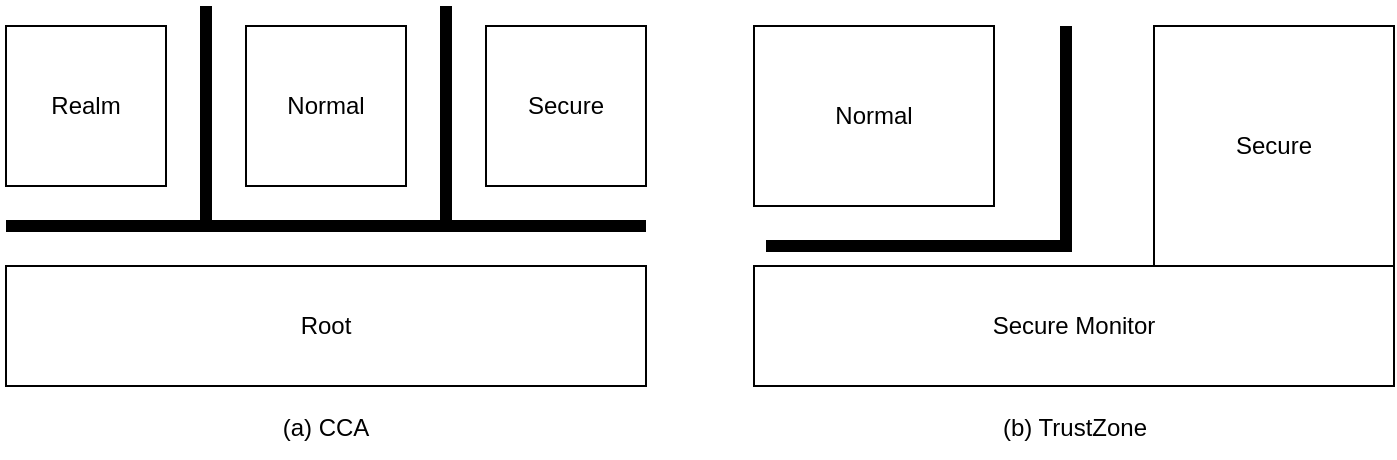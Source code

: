 <mxfile version="17.1.2" type="github">
  <diagram id="3Oa2FU6WdSEPwMQpqXgP" name="Page-1">
    <mxGraphModel dx="1209" dy="749" grid="0" gridSize="10" guides="1" tooltips="1" connect="1" arrows="1" fold="1" page="1" pageScale="1" pageWidth="827" pageHeight="1169" math="0" shadow="0">
      <root>
        <mxCell id="0" />
        <mxCell id="1" parent="0" />
        <mxCell id="fmlWuSDahcp04wz7pV5J-1" value="Realm" style="whiteSpace=wrap;html=1;aspect=fixed;" parent="1" vertex="1">
          <mxGeometry x="40" y="240" width="80" height="80" as="geometry" />
        </mxCell>
        <mxCell id="fmlWuSDahcp04wz7pV5J-2" value="Normal" style="whiteSpace=wrap;html=1;aspect=fixed;" parent="1" vertex="1">
          <mxGeometry x="160" y="240" width="80" height="80" as="geometry" />
        </mxCell>
        <mxCell id="fmlWuSDahcp04wz7pV5J-3" value="Secure" style="whiteSpace=wrap;html=1;aspect=fixed;" parent="1" vertex="1">
          <mxGeometry x="280" y="240" width="80" height="80" as="geometry" />
        </mxCell>
        <mxCell id="fmlWuSDahcp04wz7pV5J-4" value="Root" style="rounded=0;whiteSpace=wrap;html=1;" parent="1" vertex="1">
          <mxGeometry x="40" y="360" width="320" height="60" as="geometry" />
        </mxCell>
        <mxCell id="fmlWuSDahcp04wz7pV5J-8" value="" style="endArrow=none;html=1;rounded=0;strokeColor=#000000;shadow=0;sketch=0;fillColor=#e51400;strokeWidth=6;" parent="1" edge="1">
          <mxGeometry width="50" height="50" relative="1" as="geometry">
            <mxPoint x="40" y="340" as="sourcePoint" />
            <mxPoint x="360" y="340" as="targetPoint" />
          </mxGeometry>
        </mxCell>
        <mxCell id="fmlWuSDahcp04wz7pV5J-11" value="" style="verticalLabelPosition=bottom;shadow=0;dashed=0;align=center;html=1;verticalAlign=top;strokeWidth=6;shape=mxgraph.mockup.markup.line;strokeColor=#000000;rotation=-90;" parent="1" vertex="1">
          <mxGeometry x="85" y="275" width="110" height="20" as="geometry" />
        </mxCell>
        <mxCell id="fmlWuSDahcp04wz7pV5J-12" value="" style="verticalLabelPosition=bottom;shadow=0;dashed=0;align=center;html=1;verticalAlign=top;strokeWidth=6;shape=mxgraph.mockup.markup.line;strokeColor=#000000;rotation=-90;" parent="1" vertex="1">
          <mxGeometry x="205" y="275" width="110" height="20" as="geometry" />
        </mxCell>
        <mxCell id="fmlWuSDahcp04wz7pV5J-16" value="Secure Monitor" style="rounded=0;whiteSpace=wrap;html=1;" parent="1" vertex="1">
          <mxGeometry x="414" y="360" width="320" height="60" as="geometry" />
        </mxCell>
        <mxCell id="fmlWuSDahcp04wz7pV5J-25" value="Secure" style="rounded=0;whiteSpace=wrap;html=1;" parent="1" vertex="1">
          <mxGeometry x="614" y="240" width="120" height="120" as="geometry" />
        </mxCell>
        <mxCell id="fmlWuSDahcp04wz7pV5J-26" value="Normal" style="rounded=0;whiteSpace=wrap;html=1;" parent="1" vertex="1">
          <mxGeometry x="414" y="240" width="120" height="90" as="geometry" />
        </mxCell>
        <mxCell id="fmlWuSDahcp04wz7pV5J-28" value="" style="edgeStyle=segmentEdgeStyle;endArrow=none;html=1;rounded=0;shadow=0;sketch=0;strokeColor=#000000;strokeWidth=6;endFill=0;" parent="1" edge="1">
          <mxGeometry width="50" height="50" relative="1" as="geometry">
            <mxPoint x="420" y="350" as="sourcePoint" />
            <mxPoint x="570" y="240" as="targetPoint" />
          </mxGeometry>
        </mxCell>
        <mxCell id="Vmmvbk5OUHh-zlz8TvPI-1" value="(a) CCA" style="text;html=1;strokeColor=none;fillColor=none;align=center;verticalAlign=middle;whiteSpace=wrap;rounded=0;" parent="1" vertex="1">
          <mxGeometry x="170" y="426" width="60" height="30" as="geometry" />
        </mxCell>
        <mxCell id="Vmmvbk5OUHh-zlz8TvPI-2" value="(b) TrustZone" style="text;html=1;strokeColor=none;fillColor=none;align=center;verticalAlign=middle;whiteSpace=wrap;rounded=0;" parent="1" vertex="1">
          <mxGeometry x="528.5" y="426" width="91" height="30" as="geometry" />
        </mxCell>
      </root>
    </mxGraphModel>
  </diagram>
</mxfile>
